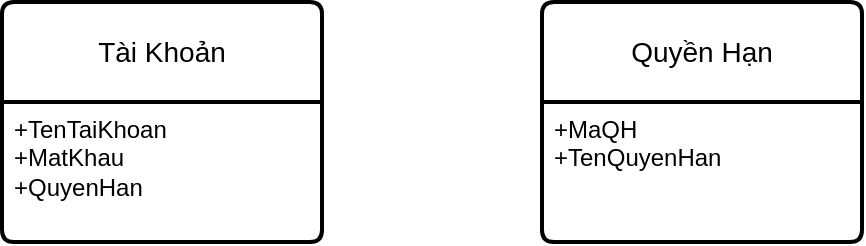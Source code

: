 <mxfile version="22.1.0" type="github">
  <diagram id="C5RBs43oDa-KdzZeNtuy" name="Page-1">
    <mxGraphModel dx="871" dy="759" grid="1" gridSize="10" guides="1" tooltips="1" connect="1" arrows="1" fold="1" page="1" pageScale="1" pageWidth="827" pageHeight="1169" math="0" shadow="0">
      <root>
        <mxCell id="WIyWlLk6GJQsqaUBKTNV-0" />
        <mxCell id="WIyWlLk6GJQsqaUBKTNV-1" parent="WIyWlLk6GJQsqaUBKTNV-0" />
        <mxCell id="ZNPZ2HFQagIpgvbCFuVt-0" value="Tài Khoản" style="swimlane;childLayout=stackLayout;horizontal=1;startSize=50;horizontalStack=0;rounded=1;fontSize=14;fontStyle=0;strokeWidth=2;resizeParent=0;resizeLast=1;shadow=0;dashed=0;align=center;arcSize=4;whiteSpace=wrap;html=1;" vertex="1" parent="WIyWlLk6GJQsqaUBKTNV-1">
          <mxGeometry x="90" y="140" width="160" height="120" as="geometry" />
        </mxCell>
        <mxCell id="ZNPZ2HFQagIpgvbCFuVt-1" value="+TenTaiKhoan&lt;br&gt;+MatKhau&lt;br&gt;+QuyenHan" style="align=left;strokeColor=none;fillColor=none;spacingLeft=4;fontSize=12;verticalAlign=top;resizable=0;rotatable=0;part=1;html=1;" vertex="1" parent="ZNPZ2HFQagIpgvbCFuVt-0">
          <mxGeometry y="50" width="160" height="70" as="geometry" />
        </mxCell>
        <mxCell id="ZNPZ2HFQagIpgvbCFuVt-3" value="Quyền Hạn" style="swimlane;childLayout=stackLayout;horizontal=1;startSize=50;horizontalStack=0;rounded=1;fontSize=14;fontStyle=0;strokeWidth=2;resizeParent=0;resizeLast=1;shadow=0;dashed=0;align=center;arcSize=4;whiteSpace=wrap;html=1;" vertex="1" parent="WIyWlLk6GJQsqaUBKTNV-1">
          <mxGeometry x="360" y="140" width="160" height="120" as="geometry" />
        </mxCell>
        <mxCell id="ZNPZ2HFQagIpgvbCFuVt-4" value="+MaQH&amp;nbsp;&lt;br&gt;+TenQuyenHan" style="align=left;strokeColor=none;fillColor=none;spacingLeft=4;fontSize=12;verticalAlign=top;resizable=0;rotatable=0;part=1;html=1;" vertex="1" parent="ZNPZ2HFQagIpgvbCFuVt-3">
          <mxGeometry y="50" width="160" height="70" as="geometry" />
        </mxCell>
      </root>
    </mxGraphModel>
  </diagram>
</mxfile>
